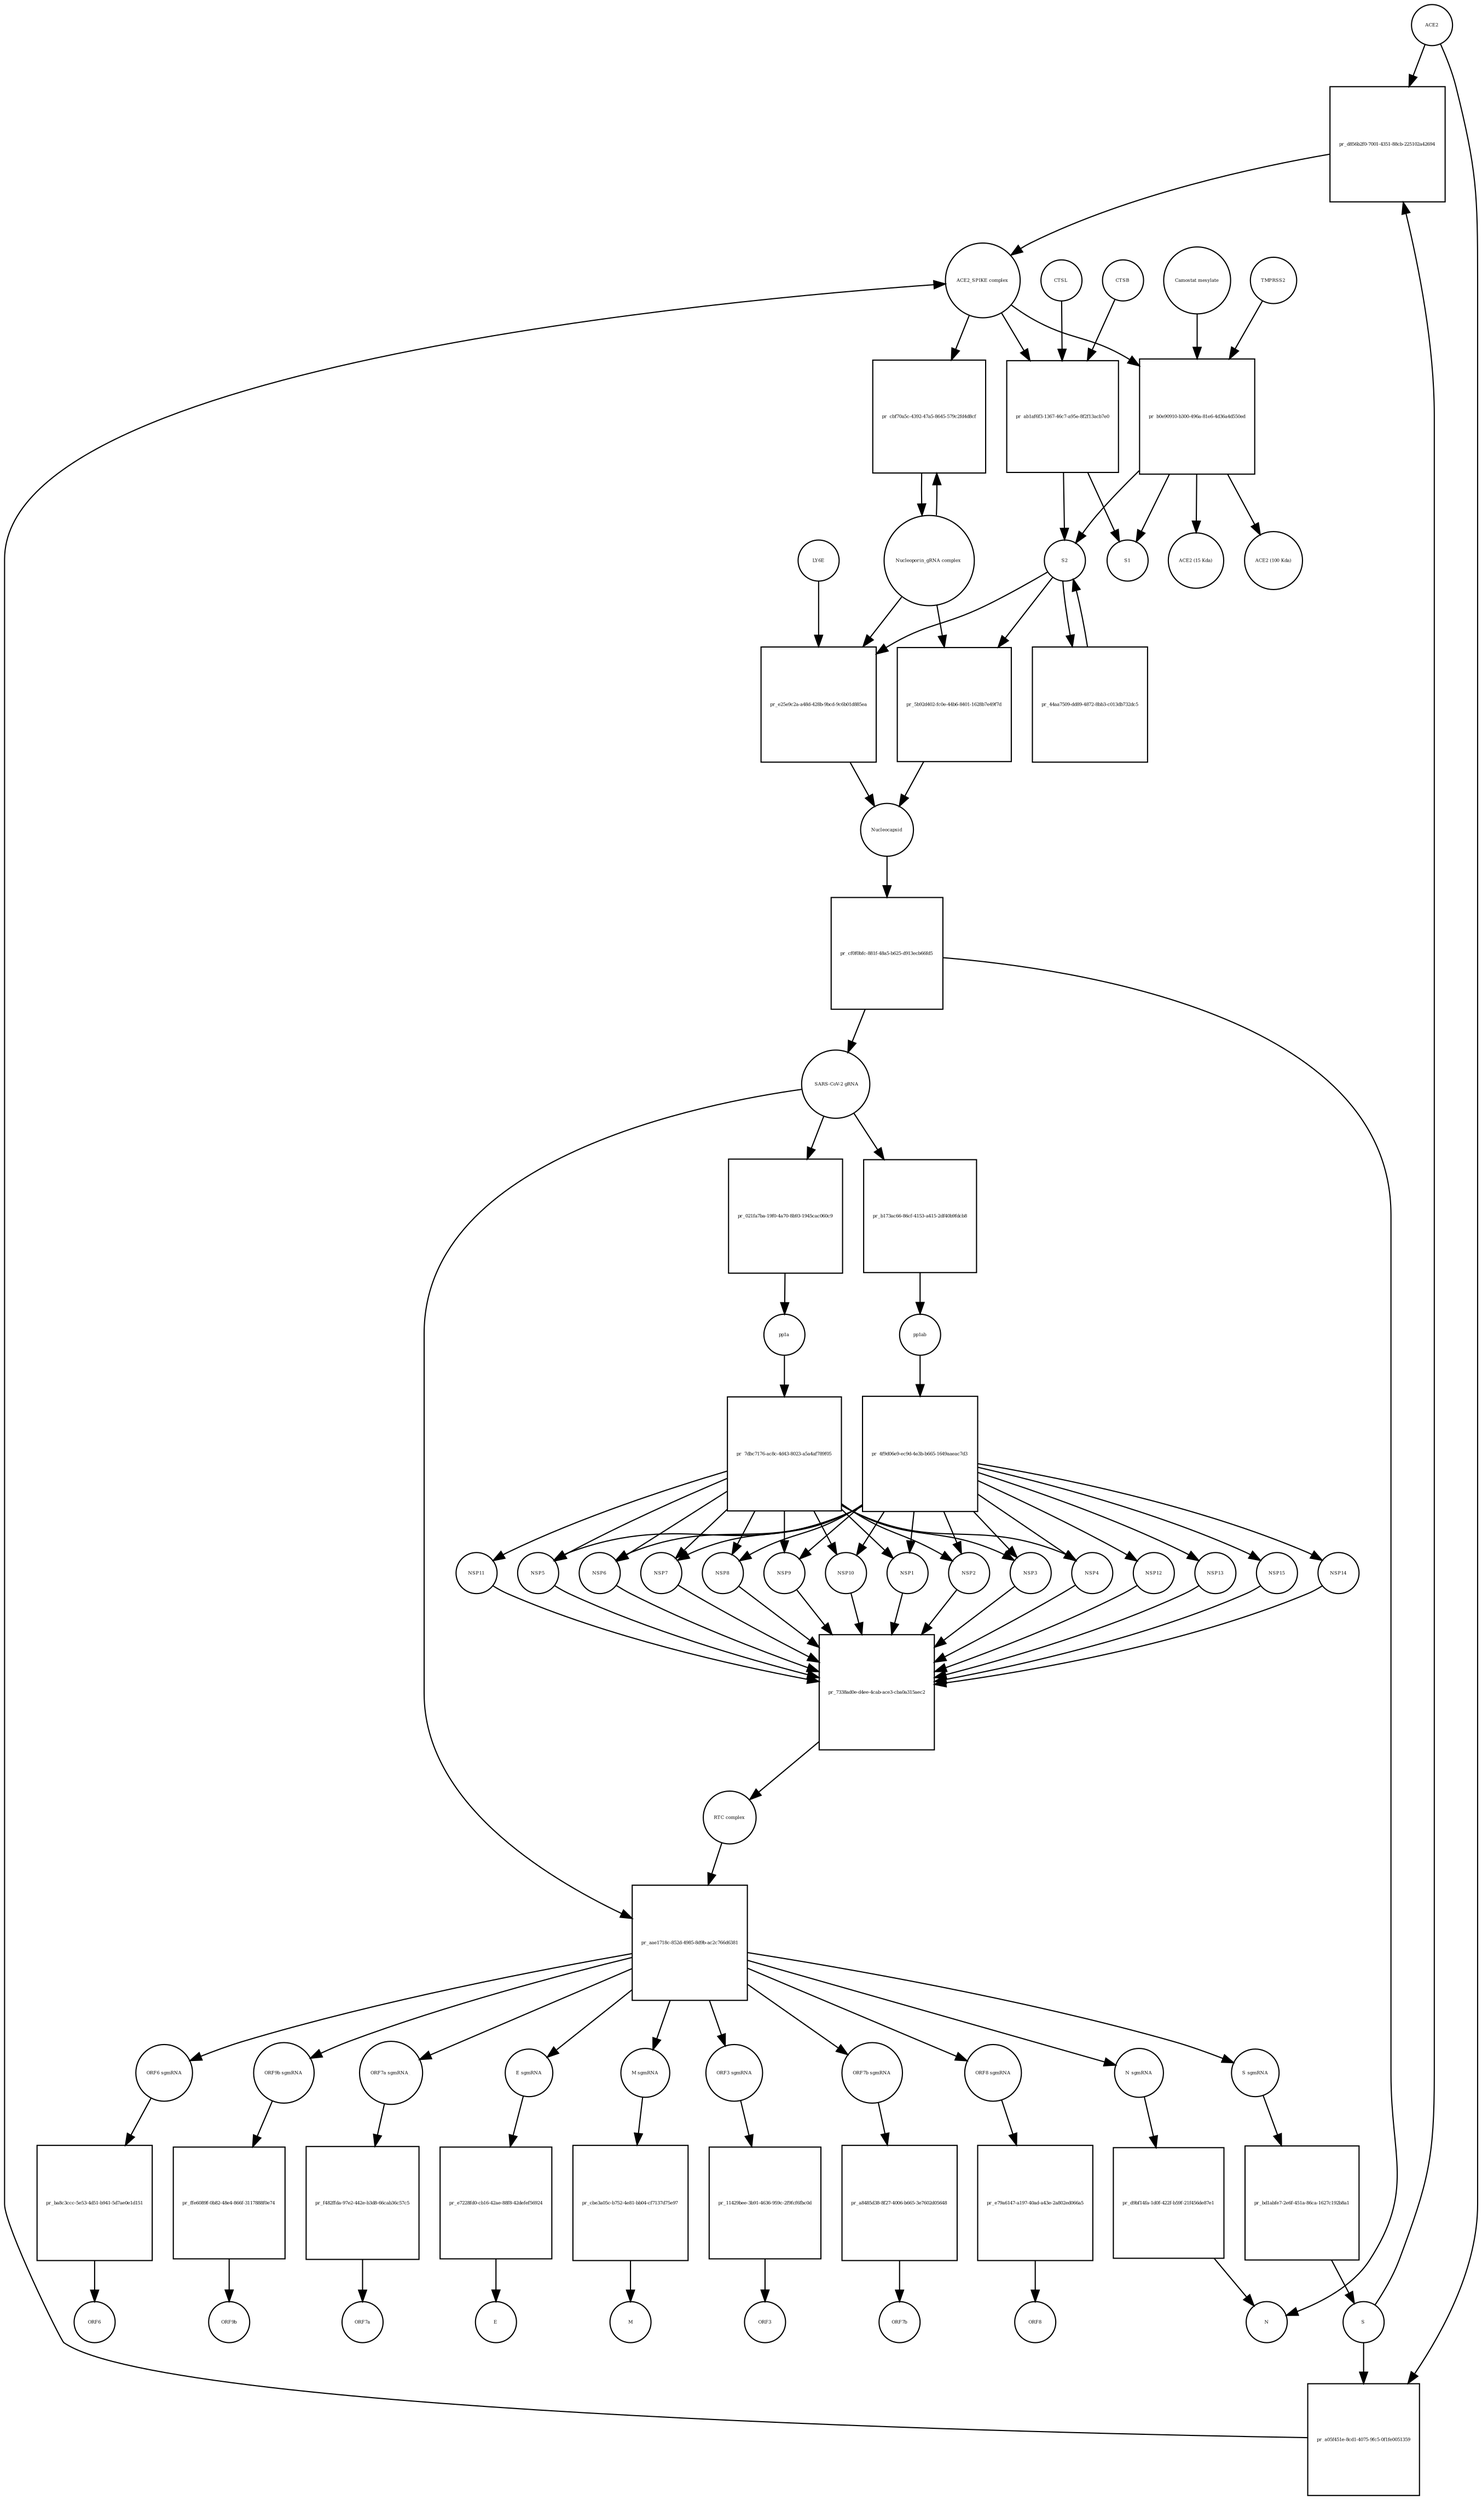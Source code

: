 strict digraph  {
ACE2 [annotation="", bipartite=0, cls=macromolecule, fontsize=4, label=ACE2, shape=circle];
"pr_d856b2f0-7001-4351-88cb-225102a42694" [annotation="", bipartite=1, cls=process, fontsize=4, label="pr_d856b2f0-7001-4351-88cb-225102a42694", shape=square];
"ACE2_SPIKE complex" [annotation="", bipartite=0, cls=complex, fontsize=4, label="ACE2_SPIKE complex", shape=circle];
S [annotation="", bipartite=0, cls=macromolecule, fontsize=4, label=S, shape=circle];
"Nucleoporin_gRNA complex " [annotation="", bipartite=0, cls=complex, fontsize=4, label="Nucleoporin_gRNA complex ", shape=circle];
"pr_cbf70a5c-4392-47a5-8645-579c2fd4d8cf" [annotation="", bipartite=1, cls=process, fontsize=4, label="pr_cbf70a5c-4392-47a5-8645-579c2fd4d8cf", shape=square];
"pr_ab1af6f3-1367-46c7-a95e-8f2f13acb7e0" [annotation="", bipartite=1, cls=process, fontsize=4, label="pr_ab1af6f3-1367-46c7-a95e-8f2f13acb7e0", shape=square];
S2 [annotation="", bipartite=0, cls=macromolecule, fontsize=4, label=S2, shape=circle];
CTSB [annotation="", bipartite=0, cls=macromolecule, fontsize=4, label=CTSB, shape=circle];
CTSL [annotation="", bipartite=0, cls=macromolecule, fontsize=4, label=CTSL, shape=circle];
S1 [annotation="", bipartite=0, cls=macromolecule, fontsize=4, label=S1, shape=circle];
"pr_b0e90910-b300-496a-81e6-4d36a4d550ed" [annotation="", bipartite=1, cls=process, fontsize=4, label="pr_b0e90910-b300-496a-81e6-4d36a4d550ed", shape=square];
TMPRSS2 [annotation="", bipartite=0, cls=macromolecule, fontsize=4, label=TMPRSS2, shape=circle];
"Camostat mesylate" [annotation="urn_miriam_pubchem.compound_2536", bipartite=0, cls="simple chemical", fontsize=4, label="Camostat mesylate", shape=circle];
"ACE2 (15 Kda)" [annotation="", bipartite=0, cls=macromolecule, fontsize=4, label="ACE2 (15 Kda)", shape=circle];
"ACE2 (100 Kda)" [annotation="", bipartite=0, cls=macromolecule, fontsize=4, label="ACE2 (100 Kda)", shape=circle];
"pr_a05f451e-8cd1-4075-9fc5-0f1fe0051359" [annotation="", bipartite=1, cls=process, fontsize=4, label="pr_a05f451e-8cd1-4075-9fc5-0f1fe0051359", shape=square];
"pr_e25e9c2a-a48d-428b-9bcd-9c6b01d885ea" [annotation="", bipartite=1, cls=process, fontsize=4, label="pr_e25e9c2a-a48d-428b-9bcd-9c6b01d885ea", shape=square];
Nucleocapsid [annotation="", bipartite=0, cls=complex, fontsize=4, label=Nucleocapsid, shape=circle];
LY6E [annotation="", bipartite=0, cls=macromolecule, fontsize=4, label=LY6E, shape=circle];
"pr_44aa7509-dd89-4872-8bb3-c013db732dc5" [annotation="", bipartite=1, cls=process, fontsize=4, label="pr_44aa7509-dd89-4872-8bb3-c013db732dc5", shape=square];
"pr_5b92d402-fc0e-44b6-8401-1628b7e49f7d" [annotation="", bipartite=1, cls=process, fontsize=4, label="pr_5b92d402-fc0e-44b6-8401-1628b7e49f7d", shape=square];
" SARS-CoV-2 gRNA" [annotation="", bipartite=0, cls="nucleic acid feature", fontsize=4, label=" SARS-CoV-2 gRNA", shape=circle];
"pr_b173ac66-86cf-4153-a415-2df40b9fdcb8" [annotation="", bipartite=1, cls=process, fontsize=4, label="pr_b173ac66-86cf-4153-a415-2df40b9fdcb8", shape=square];
pp1ab [annotation="", bipartite=0, cls=macromolecule, fontsize=4, label=pp1ab, shape=circle];
"pr_cf0f0bfc-881f-48a5-b625-d913ecb66fd5" [annotation="", bipartite=1, cls=process, fontsize=4, label="pr_cf0f0bfc-881f-48a5-b625-d913ecb66fd5", shape=square];
N [annotation="", bipartite=0, cls=macromolecule, fontsize=4, label=N, shape=circle];
"pr_aae1718c-852d-4985-8d9b-ac2c766d6381" [annotation="", bipartite=1, cls=process, fontsize=4, label="pr_aae1718c-852d-4985-8d9b-ac2c766d6381", shape=square];
"ORF7a sgmRNA_" [annotation="", bipartite=0, cls="nucleic acid feature", fontsize=4, label="ORF7a sgmRNA_", shape=circle];
"RTC complex" [annotation="", bipartite=0, cls=complex, fontsize=4, label="RTC complex", shape=circle];
"S sgmRNA" [annotation="", bipartite=0, cls="nucleic acid feature", fontsize=4, label="S sgmRNA", shape=circle];
"E sgmRNA" [annotation="", bipartite=0, cls="nucleic acid feature", fontsize=4, label="E sgmRNA", shape=circle];
"M sgmRNA" [annotation="", bipartite=0, cls="nucleic acid feature", fontsize=4, label="M sgmRNA", shape=circle];
"ORF3 sgmRNA" [annotation="", bipartite=0, cls="nucleic acid feature", fontsize=4, label="ORF3 sgmRNA", shape=circle];
"ORF7b sgmRNA" [annotation="", bipartite=0, cls="nucleic acid feature", fontsize=4, label="ORF7b sgmRNA", shape=circle];
"ORF8 sgmRNA" [annotation="", bipartite=0, cls="nucleic acid feature", fontsize=4, label="ORF8 sgmRNA", shape=circle];
"ORF6 sgmRNA" [annotation="", bipartite=0, cls="nucleic acid feature", fontsize=4, label="ORF6 sgmRNA", shape=circle];
"ORF9b sgmRNA" [annotation="", bipartite=0, cls="nucleic acid feature", fontsize=4, label="ORF9b sgmRNA", shape=circle];
"N sgmRNA" [annotation="", bipartite=0, cls="nucleic acid feature", fontsize=4, label="N sgmRNA", shape=circle];
"pr_bd1abfe7-2e6f-451a-86ca-1627c192b8a1" [annotation="", bipartite=1, cls=process, fontsize=4, label="pr_bd1abfe7-2e6f-451a-86ca-1627c192b8a1", shape=square];
"pr_e7228fd0-cb16-42ae-88f8-42defef56924" [annotation="", bipartite=1, cls=process, fontsize=4, label="pr_e7228fd0-cb16-42ae-88f8-42defef56924", shape=square];
E [annotation="", bipartite=0, cls=macromolecule, fontsize=4, label=E, shape=circle];
"pr_cbe3a05c-b752-4e81-bb04-cf7137d75e97" [annotation="", bipartite=1, cls=process, fontsize=4, label="pr_cbe3a05c-b752-4e81-bb04-cf7137d75e97", shape=square];
M [annotation="", bipartite=0, cls=macromolecule, fontsize=4, label=M, shape=circle];
"pr_d9bf14fa-1d0f-422f-b59f-21f456de87e1" [annotation="", bipartite=1, cls=process, fontsize=4, label="pr_d9bf14fa-1d0f-422f-b59f-21f456de87e1", shape=square];
"pr_11429bee-3b91-4636-959c-2f9fcf6fbc0d" [annotation="", bipartite=1, cls=process, fontsize=4, label="pr_11429bee-3b91-4636-959c-2f9fcf6fbc0d", shape=square];
ORF3 [annotation="", bipartite=0, cls=macromolecule, fontsize=4, label=ORF3, shape=circle];
"pr_f482ffda-97e2-442e-b3d8-66cab36c57c5" [annotation="", bipartite=1, cls=process, fontsize=4, label="pr_f482ffda-97e2-442e-b3d8-66cab36c57c5", shape=square];
ORF7a [annotation="", bipartite=0, cls=macromolecule, fontsize=4, label=ORF7a, shape=circle];
"pr_a8485d38-8f27-4006-b665-3e7602d05648" [annotation="", bipartite=1, cls=process, fontsize=4, label="pr_a8485d38-8f27-4006-b665-3e7602d05648", shape=square];
ORF7b [annotation="", bipartite=0, cls=macromolecule, fontsize=4, label=ORF7b, shape=circle];
"pr_e79a6147-a197-40ad-a43e-2a802ed066a5" [annotation="", bipartite=1, cls=process, fontsize=4, label="pr_e79a6147-a197-40ad-a43e-2a802ed066a5", shape=square];
ORF8 [annotation="", bipartite=0, cls=macromolecule, fontsize=4, label=ORF8, shape=circle];
"pr_ba8c3ccc-5e53-4d51-b941-5d7ae0e1d151" [annotation="", bipartite=1, cls=process, fontsize=4, label="pr_ba8c3ccc-5e53-4d51-b941-5d7ae0e1d151", shape=square];
ORF6 [annotation="", bipartite=0, cls=macromolecule, fontsize=4, label=ORF6, shape=circle];
"pr_ffe6089f-0b82-48e4-866f-3117888f0e74" [annotation="", bipartite=1, cls=process, fontsize=4, label="pr_ffe6089f-0b82-48e4-866f-3117888f0e74", shape=square];
ORF9b [annotation="", bipartite=0, cls=macromolecule, fontsize=4, label=ORF9b, shape=circle];
"pr_4f9d06e9-ec9d-4e3b-b665-1649aaeac7d3" [annotation="", bipartite=1, cls=process, fontsize=4, label="pr_4f9d06e9-ec9d-4e3b-b665-1649aaeac7d3", shape=square];
NSP14 [annotation="", bipartite=0, cls=macromolecule, fontsize=4, label=NSP14, shape=circle];
NSP12 [annotation="", bipartite=0, cls=macromolecule, fontsize=4, label=NSP12, shape=circle];
NSP13 [annotation="", bipartite=0, cls=macromolecule, fontsize=4, label=NSP13, shape=circle];
NSP15 [annotation="", bipartite=0, cls=macromolecule, fontsize=4, label=NSP15, shape=circle];
NSP1 [annotation="", bipartite=0, cls=macromolecule, fontsize=4, label=NSP1, shape=circle];
NSP2 [annotation="", bipartite=0, cls=macromolecule, fontsize=4, label=NSP2, shape=circle];
NSP3 [annotation="", bipartite=0, cls=macromolecule, fontsize=4, label=NSP3, shape=circle];
NSP4 [annotation="", bipartite=0, cls=macromolecule, fontsize=4, label=NSP4, shape=circle];
NSP5 [annotation="", bipartite=0, cls=macromolecule, fontsize=4, label=NSP5, shape=circle];
NSP6 [annotation="", bipartite=0, cls=macromolecule, fontsize=4, label=NSP6, shape=circle];
NSP7 [annotation="", bipartite=0, cls=macromolecule, fontsize=4, label=NSP7, shape=circle];
NSP8 [annotation="", bipartite=0, cls=macromolecule, fontsize=4, label=NSP8, shape=circle];
NSP9 [annotation="", bipartite=0, cls=macromolecule, fontsize=4, label=NSP9, shape=circle];
NSP10 [annotation="", bipartite=0, cls=macromolecule, fontsize=4, label=NSP10, shape=circle];
"pr_7338ad0e-d4ee-4cab-ace3-cba0a315aec2" [annotation="", bipartite=1, cls=process, fontsize=4, label="pr_7338ad0e-d4ee-4cab-ace3-cba0a315aec2", shape=square];
NSP11 [annotation="", bipartite=0, cls=macromolecule, fontsize=4, label=NSP11, shape=circle];
pp1a [annotation="", bipartite=0, cls=macromolecule, fontsize=4, label=pp1a, shape=circle];
"pr_7dbc7176-ac8c-4d43-8023-a5a4af789f05" [annotation="", bipartite=1, cls=process, fontsize=4, label="pr_7dbc7176-ac8c-4d43-8023-a5a4af789f05", shape=square];
"pr_021fa7ba-19f0-4a70-8b93-1945cac060c9" [annotation="", bipartite=1, cls=process, fontsize=4, label="pr_021fa7ba-19f0-4a70-8b93-1945cac060c9", shape=square];
ACE2 -> "pr_d856b2f0-7001-4351-88cb-225102a42694"  [annotation="", interaction_type=consumption];
ACE2 -> "pr_a05f451e-8cd1-4075-9fc5-0f1fe0051359"  [annotation="", interaction_type=consumption];
"pr_d856b2f0-7001-4351-88cb-225102a42694" -> "ACE2_SPIKE complex"  [annotation="", interaction_type=production];
"ACE2_SPIKE complex" -> "pr_cbf70a5c-4392-47a5-8645-579c2fd4d8cf"  [annotation="urn_miriam_pubmed_32142651|urn_miriam_pubmed_32094589", interaction_type=stimulation];
"ACE2_SPIKE complex" -> "pr_ab1af6f3-1367-46c7-a95e-8f2f13acb7e0"  [annotation="", interaction_type=consumption];
"ACE2_SPIKE complex" -> "pr_b0e90910-b300-496a-81e6-4d36a4d550ed"  [annotation="", interaction_type=consumption];
S -> "pr_d856b2f0-7001-4351-88cb-225102a42694"  [annotation="", interaction_type=consumption];
S -> "pr_a05f451e-8cd1-4075-9fc5-0f1fe0051359"  [annotation="", interaction_type=consumption];
"Nucleoporin_gRNA complex " -> "pr_cbf70a5c-4392-47a5-8645-579c2fd4d8cf"  [annotation="", interaction_type=consumption];
"Nucleoporin_gRNA complex " -> "pr_e25e9c2a-a48d-428b-9bcd-9c6b01d885ea"  [annotation="", interaction_type=consumption];
"Nucleoporin_gRNA complex " -> "pr_5b92d402-fc0e-44b6-8401-1628b7e49f7d"  [annotation="", interaction_type=consumption];
"pr_cbf70a5c-4392-47a5-8645-579c2fd4d8cf" -> "Nucleoporin_gRNA complex "  [annotation="", interaction_type=production];
"pr_ab1af6f3-1367-46c7-a95e-8f2f13acb7e0" -> S2  [annotation="", interaction_type=production];
"pr_ab1af6f3-1367-46c7-a95e-8f2f13acb7e0" -> S1  [annotation="", interaction_type=production];
S2 -> "pr_e25e9c2a-a48d-428b-9bcd-9c6b01d885ea"  [annotation="urn_miriam_doi_10.1101%2F2020.03.05.979260|urn_miriam_doi_10.1101%2F2020.04.02.021469", interaction_type=stimulation];
S2 -> "pr_44aa7509-dd89-4872-8bb3-c013db732dc5"  [annotation="", interaction_type=consumption];
S2 -> "pr_5b92d402-fc0e-44b6-8401-1628b7e49f7d"  [annotation="", interaction_type=stimulation];
CTSB -> "pr_ab1af6f3-1367-46c7-a95e-8f2f13acb7e0"  [annotation=urn_miriam_pubmed_32142651, interaction_type=catalysis];
CTSL -> "pr_ab1af6f3-1367-46c7-a95e-8f2f13acb7e0"  [annotation=urn_miriam_pubmed_32142651, interaction_type=catalysis];
"pr_b0e90910-b300-496a-81e6-4d36a4d550ed" -> S2  [annotation="", interaction_type=production];
"pr_b0e90910-b300-496a-81e6-4d36a4d550ed" -> S1  [annotation="", interaction_type=production];
"pr_b0e90910-b300-496a-81e6-4d36a4d550ed" -> "ACE2 (15 Kda)"  [annotation="", interaction_type=production];
"pr_b0e90910-b300-496a-81e6-4d36a4d550ed" -> "ACE2 (100 Kda)"  [annotation="", interaction_type=production];
TMPRSS2 -> "pr_b0e90910-b300-496a-81e6-4d36a4d550ed"  [annotation="urn_miriam_pubmed_32142651|urn_miriam_pubmed_32094589|urn_miriam_pubmed_24227843", interaction_type=catalysis];
"Camostat mesylate" -> "pr_b0e90910-b300-496a-81e6-4d36a4d550ed"  [annotation="urn_miriam_pubmed_32142651|urn_miriam_pubmed_32094589|urn_miriam_pubmed_24227843", interaction_type=inhibition];
"pr_a05f451e-8cd1-4075-9fc5-0f1fe0051359" -> "ACE2_SPIKE complex"  [annotation="", interaction_type=production];
"pr_e25e9c2a-a48d-428b-9bcd-9c6b01d885ea" -> Nucleocapsid  [annotation="", interaction_type=production];
Nucleocapsid -> "pr_cf0f0bfc-881f-48a5-b625-d913ecb66fd5"  [annotation="", interaction_type=consumption];
LY6E -> "pr_e25e9c2a-a48d-428b-9bcd-9c6b01d885ea"  [annotation="urn_miriam_doi_10.1101%2F2020.03.05.979260|urn_miriam_doi_10.1101%2F2020.04.02.021469", interaction_type=inhibition];
"pr_44aa7509-dd89-4872-8bb3-c013db732dc5" -> S2  [annotation="", interaction_type=production];
"pr_5b92d402-fc0e-44b6-8401-1628b7e49f7d" -> Nucleocapsid  [annotation="", interaction_type=production];
" SARS-CoV-2 gRNA" -> "pr_b173ac66-86cf-4153-a415-2df40b9fdcb8"  [annotation="", interaction_type=consumption];
" SARS-CoV-2 gRNA" -> "pr_aae1718c-852d-4985-8d9b-ac2c766d6381"  [annotation="", interaction_type=consumption];
" SARS-CoV-2 gRNA" -> "pr_021fa7ba-19f0-4a70-8b93-1945cac060c9"  [annotation="", interaction_type=consumption];
"pr_b173ac66-86cf-4153-a415-2df40b9fdcb8" -> pp1ab  [annotation="", interaction_type=production];
pp1ab -> "pr_4f9d06e9-ec9d-4e3b-b665-1649aaeac7d3"  [annotation=urn_miriam_pubmed_31226023, interaction_type=catalysis];
"pr_cf0f0bfc-881f-48a5-b625-d913ecb66fd5" -> " SARS-CoV-2 gRNA"  [annotation="", interaction_type=production];
"pr_cf0f0bfc-881f-48a5-b625-d913ecb66fd5" -> N  [annotation="", interaction_type=production];
"pr_aae1718c-852d-4985-8d9b-ac2c766d6381" -> "ORF7a sgmRNA_"  [annotation="", interaction_type=production];
"pr_aae1718c-852d-4985-8d9b-ac2c766d6381" -> "S sgmRNA"  [annotation="", interaction_type=production];
"pr_aae1718c-852d-4985-8d9b-ac2c766d6381" -> "E sgmRNA"  [annotation="", interaction_type=production];
"pr_aae1718c-852d-4985-8d9b-ac2c766d6381" -> "M sgmRNA"  [annotation="", interaction_type=production];
"pr_aae1718c-852d-4985-8d9b-ac2c766d6381" -> "ORF3 sgmRNA"  [annotation="", interaction_type=production];
"pr_aae1718c-852d-4985-8d9b-ac2c766d6381" -> "ORF7b sgmRNA"  [annotation="", interaction_type=production];
"pr_aae1718c-852d-4985-8d9b-ac2c766d6381" -> "ORF8 sgmRNA"  [annotation="", interaction_type=production];
"pr_aae1718c-852d-4985-8d9b-ac2c766d6381" -> "ORF6 sgmRNA"  [annotation="", interaction_type=production];
"pr_aae1718c-852d-4985-8d9b-ac2c766d6381" -> "ORF9b sgmRNA"  [annotation="", interaction_type=production];
"pr_aae1718c-852d-4985-8d9b-ac2c766d6381" -> "N sgmRNA"  [annotation="", interaction_type=production];
"ORF7a sgmRNA_" -> "pr_f482ffda-97e2-442e-b3d8-66cab36c57c5"  [annotation="", interaction_type=consumption];
"RTC complex" -> "pr_aae1718c-852d-4985-8d9b-ac2c766d6381"  [annotation=urn_miriam_pubmed_31226023, interaction_type="necessary stimulation"];
"S sgmRNA" -> "pr_bd1abfe7-2e6f-451a-86ca-1627c192b8a1"  [annotation="", interaction_type=consumption];
"E sgmRNA" -> "pr_e7228fd0-cb16-42ae-88f8-42defef56924"  [annotation="", interaction_type=consumption];
"M sgmRNA" -> "pr_cbe3a05c-b752-4e81-bb04-cf7137d75e97"  [annotation="", interaction_type=consumption];
"ORF3 sgmRNA" -> "pr_11429bee-3b91-4636-959c-2f9fcf6fbc0d"  [annotation="", interaction_type=consumption];
"ORF7b sgmRNA" -> "pr_a8485d38-8f27-4006-b665-3e7602d05648"  [annotation="", interaction_type=consumption];
"ORF8 sgmRNA" -> "pr_e79a6147-a197-40ad-a43e-2a802ed066a5"  [annotation="", interaction_type=consumption];
"ORF6 sgmRNA" -> "pr_ba8c3ccc-5e53-4d51-b941-5d7ae0e1d151"  [annotation="", interaction_type=consumption];
"ORF9b sgmRNA" -> "pr_ffe6089f-0b82-48e4-866f-3117888f0e74"  [annotation="", interaction_type=consumption];
"N sgmRNA" -> "pr_d9bf14fa-1d0f-422f-b59f-21f456de87e1"  [annotation="", interaction_type=consumption];
"pr_bd1abfe7-2e6f-451a-86ca-1627c192b8a1" -> S  [annotation="", interaction_type=production];
"pr_e7228fd0-cb16-42ae-88f8-42defef56924" -> E  [annotation="", interaction_type=production];
"pr_cbe3a05c-b752-4e81-bb04-cf7137d75e97" -> M  [annotation="", interaction_type=production];
"pr_d9bf14fa-1d0f-422f-b59f-21f456de87e1" -> N  [annotation="", interaction_type=production];
"pr_11429bee-3b91-4636-959c-2f9fcf6fbc0d" -> ORF3  [annotation="", interaction_type=production];
"pr_f482ffda-97e2-442e-b3d8-66cab36c57c5" -> ORF7a  [annotation="", interaction_type=production];
"pr_a8485d38-8f27-4006-b665-3e7602d05648" -> ORF7b  [annotation="", interaction_type=production];
"pr_e79a6147-a197-40ad-a43e-2a802ed066a5" -> ORF8  [annotation="", interaction_type=production];
"pr_ba8c3ccc-5e53-4d51-b941-5d7ae0e1d151" -> ORF6  [annotation="", interaction_type=production];
"pr_ffe6089f-0b82-48e4-866f-3117888f0e74" -> ORF9b  [annotation="", interaction_type=production];
"pr_4f9d06e9-ec9d-4e3b-b665-1649aaeac7d3" -> NSP14  [annotation="", interaction_type=production];
"pr_4f9d06e9-ec9d-4e3b-b665-1649aaeac7d3" -> NSP12  [annotation="", interaction_type=production];
"pr_4f9d06e9-ec9d-4e3b-b665-1649aaeac7d3" -> NSP13  [annotation="", interaction_type=production];
"pr_4f9d06e9-ec9d-4e3b-b665-1649aaeac7d3" -> NSP15  [annotation="", interaction_type=production];
"pr_4f9d06e9-ec9d-4e3b-b665-1649aaeac7d3" -> NSP1  [annotation="", interaction_type=production];
"pr_4f9d06e9-ec9d-4e3b-b665-1649aaeac7d3" -> NSP2  [annotation="", interaction_type=production];
"pr_4f9d06e9-ec9d-4e3b-b665-1649aaeac7d3" -> NSP3  [annotation="", interaction_type=production];
"pr_4f9d06e9-ec9d-4e3b-b665-1649aaeac7d3" -> NSP4  [annotation="", interaction_type=production];
"pr_4f9d06e9-ec9d-4e3b-b665-1649aaeac7d3" -> NSP5  [annotation="", interaction_type=production];
"pr_4f9d06e9-ec9d-4e3b-b665-1649aaeac7d3" -> NSP6  [annotation="", interaction_type=production];
"pr_4f9d06e9-ec9d-4e3b-b665-1649aaeac7d3" -> NSP7  [annotation="", interaction_type=production];
"pr_4f9d06e9-ec9d-4e3b-b665-1649aaeac7d3" -> NSP8  [annotation="", interaction_type=production];
"pr_4f9d06e9-ec9d-4e3b-b665-1649aaeac7d3" -> NSP9  [annotation="", interaction_type=production];
"pr_4f9d06e9-ec9d-4e3b-b665-1649aaeac7d3" -> NSP10  [annotation="", interaction_type=production];
NSP14 -> "pr_7338ad0e-d4ee-4cab-ace3-cba0a315aec2"  [annotation="", interaction_type=consumption];
NSP12 -> "pr_7338ad0e-d4ee-4cab-ace3-cba0a315aec2"  [annotation="", interaction_type=consumption];
NSP13 -> "pr_7338ad0e-d4ee-4cab-ace3-cba0a315aec2"  [annotation="", interaction_type=consumption];
NSP15 -> "pr_7338ad0e-d4ee-4cab-ace3-cba0a315aec2"  [annotation="", interaction_type=consumption];
NSP1 -> "pr_7338ad0e-d4ee-4cab-ace3-cba0a315aec2"  [annotation="", interaction_type=consumption];
NSP2 -> "pr_7338ad0e-d4ee-4cab-ace3-cba0a315aec2"  [annotation="", interaction_type=consumption];
NSP3 -> "pr_7338ad0e-d4ee-4cab-ace3-cba0a315aec2"  [annotation="", interaction_type=consumption];
NSP4 -> "pr_7338ad0e-d4ee-4cab-ace3-cba0a315aec2"  [annotation="", interaction_type=consumption];
NSP5 -> "pr_7338ad0e-d4ee-4cab-ace3-cba0a315aec2"  [annotation="", interaction_type=consumption];
NSP6 -> "pr_7338ad0e-d4ee-4cab-ace3-cba0a315aec2"  [annotation="", interaction_type=consumption];
NSP7 -> "pr_7338ad0e-d4ee-4cab-ace3-cba0a315aec2"  [annotation="", interaction_type=consumption];
NSP8 -> "pr_7338ad0e-d4ee-4cab-ace3-cba0a315aec2"  [annotation="", interaction_type=consumption];
NSP9 -> "pr_7338ad0e-d4ee-4cab-ace3-cba0a315aec2"  [annotation="", interaction_type=consumption];
NSP10 -> "pr_7338ad0e-d4ee-4cab-ace3-cba0a315aec2"  [annotation="", interaction_type=consumption];
"pr_7338ad0e-d4ee-4cab-ace3-cba0a315aec2" -> "RTC complex"  [annotation="", interaction_type=production];
NSP11 -> "pr_7338ad0e-d4ee-4cab-ace3-cba0a315aec2"  [annotation="", interaction_type=consumption];
pp1a -> "pr_7dbc7176-ac8c-4d43-8023-a5a4af789f05"  [annotation=urn_miriam_pubmed_31226023, interaction_type=catalysis];
"pr_7dbc7176-ac8c-4d43-8023-a5a4af789f05" -> NSP6  [annotation="", interaction_type=production];
"pr_7dbc7176-ac8c-4d43-8023-a5a4af789f05" -> NSP1  [annotation="", interaction_type=production];
"pr_7dbc7176-ac8c-4d43-8023-a5a4af789f05" -> NSP2  [annotation="", interaction_type=production];
"pr_7dbc7176-ac8c-4d43-8023-a5a4af789f05" -> NSP3  [annotation="", interaction_type=production];
"pr_7dbc7176-ac8c-4d43-8023-a5a4af789f05" -> NSP4  [annotation="", interaction_type=production];
"pr_7dbc7176-ac8c-4d43-8023-a5a4af789f05" -> NSP5  [annotation="", interaction_type=production];
"pr_7dbc7176-ac8c-4d43-8023-a5a4af789f05" -> NSP7  [annotation="", interaction_type=production];
"pr_7dbc7176-ac8c-4d43-8023-a5a4af789f05" -> NSP8  [annotation="", interaction_type=production];
"pr_7dbc7176-ac8c-4d43-8023-a5a4af789f05" -> NSP9  [annotation="", interaction_type=production];
"pr_7dbc7176-ac8c-4d43-8023-a5a4af789f05" -> NSP10  [annotation="", interaction_type=production];
"pr_7dbc7176-ac8c-4d43-8023-a5a4af789f05" -> NSP11  [annotation="", interaction_type=production];
"pr_021fa7ba-19f0-4a70-8b93-1945cac060c9" -> pp1a  [annotation="", interaction_type=production];
}
